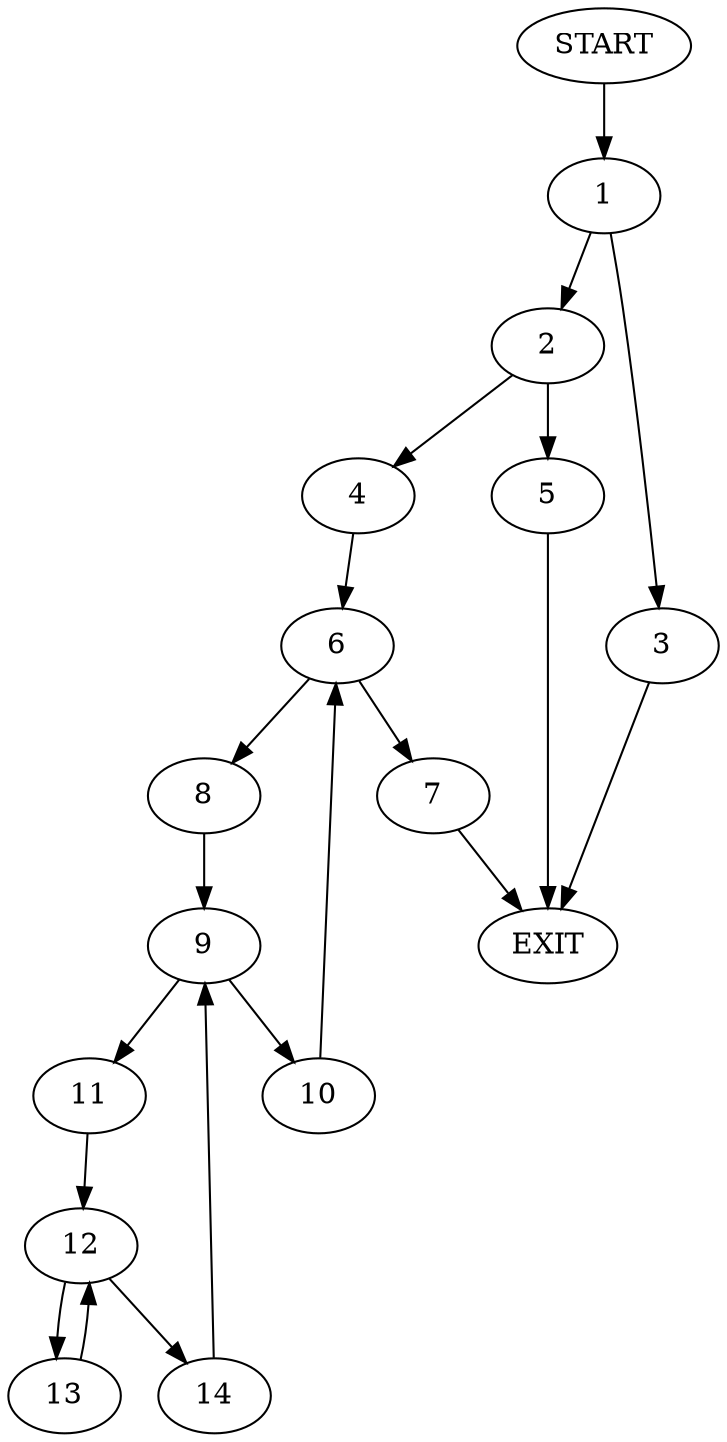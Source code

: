 digraph {
0 [label="START"]
15 [label="EXIT"]
0 -> 1
1 -> 2
1 -> 3
3 -> 15
2 -> 4
2 -> 5
5 -> 15
4 -> 6
6 -> 7
6 -> 8
7 -> 15
8 -> 9
9 -> 10
9 -> 11
11 -> 12
10 -> 6
12 -> 13
12 -> 14
13 -> 12
14 -> 9
}

